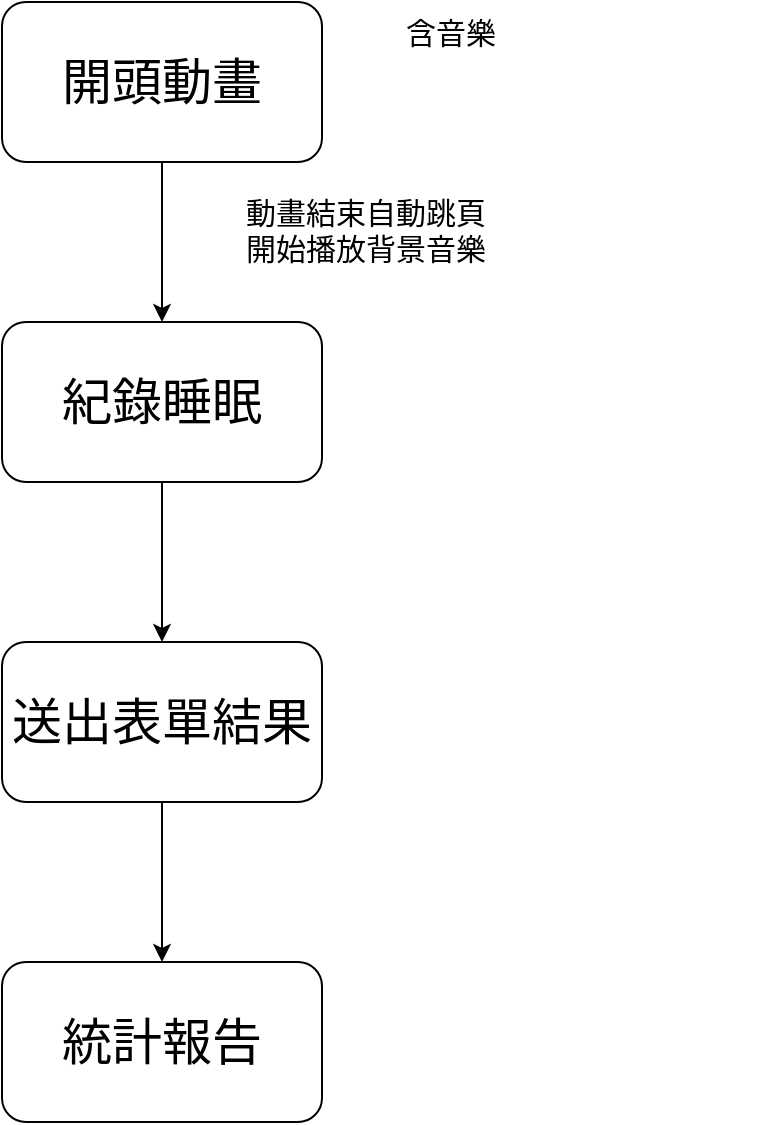 <mxfile version="14.6.13" type="device" pages="6"><diagram id="C5RBs43oDa-KdzZeNtuy" name="流程圖"><mxGraphModel dx="964" dy="607" grid="1" gridSize="10" guides="1" tooltips="1" connect="1" arrows="1" fold="1" page="1" pageScale="1" pageWidth="827" pageHeight="1169" math="0" shadow="0"><root><mxCell id="WIyWlLk6GJQsqaUBKTNV-0"/><mxCell id="WIyWlLk6GJQsqaUBKTNV-1" parent="WIyWlLk6GJQsqaUBKTNV-0"/><mxCell id="BU0Tjnw1ZsDAzmKuUTuy-10" style="edgeStyle=orthogonalEdgeStyle;rounded=0;orthogonalLoop=1;jettySize=auto;html=1;exitX=0.5;exitY=1;exitDx=0;exitDy=0;entryX=0.5;entryY=0;entryDx=0;entryDy=0;fontSize=25;" parent="WIyWlLk6GJQsqaUBKTNV-1" source="BU0Tjnw1ZsDAzmKuUTuy-0" target="BU0Tjnw1ZsDAzmKuUTuy-7" edge="1"><mxGeometry relative="1" as="geometry"/></mxCell><mxCell id="BU0Tjnw1ZsDAzmKuUTuy-0" value="&lt;p style=&quot;margin: 0in; font-family: &amp;quot;microsoft jhenghei&amp;quot;; font-size: 25px;&quot;&gt;開頭動畫&lt;/p&gt;" style="rounded=1;whiteSpace=wrap;html=1;fontSize=25;" parent="WIyWlLk6GJQsqaUBKTNV-1" vertex="1"><mxGeometry x="200" y="120" width="160" height="80" as="geometry"/></mxCell><mxCell id="BU0Tjnw1ZsDAzmKuUTuy-11" value="" style="edgeStyle=orthogonalEdgeStyle;rounded=0;orthogonalLoop=1;jettySize=auto;html=1;fontSize=25;" parent="WIyWlLk6GJQsqaUBKTNV-1" source="BU0Tjnw1ZsDAzmKuUTuy-7" target="BU0Tjnw1ZsDAzmKuUTuy-8" edge="1"><mxGeometry relative="1" as="geometry"/></mxCell><mxCell id="BU0Tjnw1ZsDAzmKuUTuy-7" value="&lt;p style=&quot;margin: 0in; font-family: &amp;quot;microsoft jhenghei&amp;quot;; font-size: 25px;&quot;&gt;紀錄睡眠&lt;/p&gt;" style="rounded=1;whiteSpace=wrap;html=1;fontSize=25;" parent="WIyWlLk6GJQsqaUBKTNV-1" vertex="1"><mxGeometry x="200" y="280" width="160" height="80" as="geometry"/></mxCell><mxCell id="BU0Tjnw1ZsDAzmKuUTuy-12" value="" style="edgeStyle=orthogonalEdgeStyle;rounded=0;orthogonalLoop=1;jettySize=auto;html=1;fontSize=25;" parent="WIyWlLk6GJQsqaUBKTNV-1" source="BU0Tjnw1ZsDAzmKuUTuy-8" target="BU0Tjnw1ZsDAzmKuUTuy-9" edge="1"><mxGeometry relative="1" as="geometry"/></mxCell><mxCell id="BU0Tjnw1ZsDAzmKuUTuy-8" value="&lt;p style=&quot;margin: 0in; font-family: &amp;quot;microsoft jhenghei&amp;quot;; font-size: 25px;&quot;&gt;送出表單結果&lt;/p&gt;" style="rounded=1;whiteSpace=wrap;html=1;fontSize=25;" parent="WIyWlLk6GJQsqaUBKTNV-1" vertex="1"><mxGeometry x="200" y="440" width="160" height="80" as="geometry"/></mxCell><mxCell id="BU0Tjnw1ZsDAzmKuUTuy-9" value="&lt;p style=&quot;margin: 0in; font-family: &amp;quot;microsoft jhenghei&amp;quot;; font-size: 25px;&quot;&gt;統計報告&lt;/p&gt;" style="rounded=1;whiteSpace=wrap;html=1;fontSize=25;" parent="WIyWlLk6GJQsqaUBKTNV-1" vertex="1"><mxGeometry x="200" y="600" width="160" height="80" as="geometry"/></mxCell><mxCell id="BU0Tjnw1ZsDAzmKuUTuy-13" value="&lt;p style=&quot;margin: 0in; font-family: &amp;quot;microsoft jhenghei&amp;quot;; font-size: 15px;&quot;&gt;含音樂&lt;/p&gt;" style="text;whiteSpace=wrap;html=1;fontSize=15;" parent="WIyWlLk6GJQsqaUBKTNV-1" vertex="1"><mxGeometry x="400" y="120" width="140" height="40" as="geometry"/></mxCell><mxCell id="BU0Tjnw1ZsDAzmKuUTuy-16" value="動畫結束自動跳頁&lt;br&gt;開始播放背景音樂" style="text;whiteSpace=wrap;html=1;fontSize=15;" parent="WIyWlLk6GJQsqaUBKTNV-1" vertex="1"><mxGeometry x="320" y="210" width="270" height="30" as="geometry"/></mxCell></root></mxGraphModel></diagram><diagram name="線框圖：範本" id="HRsArKAALGhQsocHNHV_"><mxGraphModel dx="964" dy="607" grid="1" gridSize="10" guides="1" tooltips="1" connect="1" arrows="1" fold="1" page="1" pageScale="1" pageWidth="827" pageHeight="1169" math="0" shadow="0"><root><mxCell id="8sLMwKIA0utTYx5JqA20-0"/><mxCell id="8sLMwKIA0utTYx5JqA20-1" parent="8sLMwKIA0utTYx5JqA20-0"/><mxCell id="828F-co8pEres5UYhfI1-0" value="紀錄睡眠" style="rounded=0;whiteSpace=wrap;html=1;strokeColor=#f0f0f0;fillColor=none;" vertex="1" parent="8sLMwKIA0utTYx5JqA20-1"><mxGeometry x="331" y="206" width="185" height="34" as="geometry"/></mxCell><mxCell id="828F-co8pEres5UYhfI1-1" value="" style="verticalLabelPosition=bottom;verticalAlign=top;html=1;shadow=0;dashed=0;strokeWidth=1;shape=mxgraph.android.phone2;strokeColor=#c0c0c0;" vertex="1" parent="8sLMwKIA0utTYx5JqA20-1"><mxGeometry x="324" y="170" width="200" height="390" as="geometry"/></mxCell><mxCell id="828F-co8pEres5UYhfI1-2" value="" style="align=left;fontSize=14;fontColor=#323232;fillColor=none;" vertex="1" parent="8sLMwKIA0utTYx5JqA20-1"><mxGeometry x="180" y="206" width="144" height="320" as="geometry"/></mxCell><mxCell id="828F-co8pEres5UYhfI1-3" value="Navbar" style="html=1;shadow=0;dashed=0;fillColor=none;strokeColor=none;perimeter=none;whiteSpace=wrap;resizeWidth=1;align=center;fontSize=18;" vertex="1" parent="828F-co8pEres5UYhfI1-2"><mxGeometry width="144" height="40" relative="1" as="geometry"><mxPoint x="10" y="8" as="offset"/></mxGeometry></mxCell><mxCell id="828F-co8pEres5UYhfI1-4" value="紀錄睡眠" style="html=1;shadow=0;dashed=0;shape=mxgraph.bootstrap.rrect;rSize=5;perimeter=none;whiteSpace=wrap;align=center;spacing=15;fontColor=#FFFFFF;fontSize=14;fillColor=none;" vertex="1" parent="828F-co8pEres5UYhfI1-2"><mxGeometry x="22" y="48.48" width="100" height="38.79" as="geometry"/></mxCell><mxCell id="828F-co8pEres5UYhfI1-5" value="統計報告" style="html=1;shadow=0;dashed=0;shape=mxgraph.bootstrap.rrect;rSize=5;perimeter=none;whiteSpace=wrap;align=center;spacing=15;fontColor=#FFFFFF;fontSize=14;fillColor=none;" vertex="1" parent="828F-co8pEres5UYhfI1-2"><mxGeometry x="22" y="104" width="100" height="38.79" as="geometry"/></mxCell><mxCell id="828F-co8pEres5UYhfI1-6" value="X" style="ellipse;whiteSpace=wrap;html=1;strokeColor=#f0f0f0;fillColor=none;" vertex="1" parent="828F-co8pEres5UYhfI1-2"><mxGeometry x="10" y="14" width="30" height="30" as="geometry"/></mxCell><mxCell id="828F-co8pEres5UYhfI1-7" value="" style="group" vertex="1" connectable="0" parent="8sLMwKIA0utTYx5JqA20-1"><mxGeometry x="340" y="210" width="30" height="30" as="geometry"/></mxCell><mxCell id="828F-co8pEres5UYhfI1-8" value="" style="ellipse;whiteSpace=wrap;html=1;strokeColor=#f0f0f0;fillColor=none;" vertex="1" parent="828F-co8pEres5UYhfI1-7"><mxGeometry width="30" height="30" as="geometry"/></mxCell><mxCell id="828F-co8pEres5UYhfI1-9" value="" style="group" vertex="1" connectable="0" parent="828F-co8pEres5UYhfI1-7"><mxGeometry x="10" y="10" width="10" height="10" as="geometry"/></mxCell><mxCell id="828F-co8pEres5UYhfI1-10" value="" style="endArrow=none;html=1;" edge="1" parent="828F-co8pEres5UYhfI1-9"><mxGeometry width="50" height="50" relative="1" as="geometry"><mxPoint x="10" as="sourcePoint"/><mxPoint as="targetPoint"/></mxGeometry></mxCell><mxCell id="828F-co8pEres5UYhfI1-11" value="" style="endArrow=none;html=1;" edge="1" parent="828F-co8pEres5UYhfI1-9"><mxGeometry width="50" height="50" relative="1" as="geometry"><mxPoint x="10" y="5" as="sourcePoint"/><mxPoint y="5" as="targetPoint"/></mxGeometry></mxCell><mxCell id="828F-co8pEres5UYhfI1-12" value="" style="endArrow=none;html=1;" edge="1" parent="828F-co8pEres5UYhfI1-9"><mxGeometry width="50" height="50" relative="1" as="geometry"><mxPoint x="10" y="10" as="sourcePoint"/><mxPoint y="10" as="targetPoint"/></mxGeometry></mxCell><mxCell id="828F-co8pEres5UYhfI1-13" value="Copyright 2021 Lex" style="rounded=0;whiteSpace=wrap;html=1;strokeColor=#f0f0f0;fillColor=none;" vertex="1" parent="8sLMwKIA0utTYx5JqA20-1"><mxGeometry x="331.5" y="492" width="185" height="34" as="geometry"/></mxCell></root></mxGraphModel></diagram><diagram id="u9A3Q7JW2Vyb-TYHHRUm" name="線框圖：開頭動畫"><mxGraphModel dx="964" dy="607" grid="1" gridSize="10" guides="1" tooltips="1" connect="1" arrows="1" fold="1" page="1" pageScale="1" pageWidth="827" pageHeight="1169" math="0" shadow="0"><root><mxCell id="VDpi5yHeAq-1FBzpeHPi-0"/><mxCell id="VDpi5yHeAq-1FBzpeHPi-1" parent="VDpi5yHeAq-1FBzpeHPi-0"/><mxCell id="phf13vo3Rmw6RFzt3ef5-19" value="" style="verticalLabelPosition=bottom;verticalAlign=top;html=1;shape=mxgraph.basic.rect;fillColor2=none;strokeWidth=1;size=20;indent=5;aspect=fixed;" parent="VDpi5yHeAq-1FBzpeHPi-1" vertex="1"><mxGeometry x="200" y="280" width="120.21" height="250" as="geometry"/></mxCell><mxCell id="US4fYbUHR-GjWG-WeyHc-3" value="" style="edgeStyle=orthogonalEdgeStyle;rounded=0;orthogonalLoop=1;jettySize=auto;html=1;" parent="VDpi5yHeAq-1FBzpeHPi-1" source="US4fYbUHR-GjWG-WeyHc-0" target="US4fYbUHR-GjWG-WeyHc-2" edge="1"><mxGeometry relative="1" as="geometry"/></mxCell><mxCell id="US4fYbUHR-GjWG-WeyHc-0" value="從手機桌面打開APP" style="rounded=1;whiteSpace=wrap;html=1;" parent="VDpi5yHeAq-1FBzpeHPi-1" vertex="1"><mxGeometry x="40" y="160" width="120" height="60" as="geometry"/></mxCell><mxCell id="r9o6zU_ugtrvNM2m2bPS-2" value="" style="edgeStyle=orthogonalEdgeStyle;rounded=0;orthogonalLoop=1;jettySize=auto;html=1;" parent="VDpi5yHeAq-1FBzpeHPi-1" source="US4fYbUHR-GjWG-WeyHc-1" target="r9o6zU_ugtrvNM2m2bPS-1" edge="1"><mxGeometry relative="1" as="geometry"/></mxCell><mxCell id="US4fYbUHR-GjWG-WeyHc-1" value="啟動背景樂的按鈕" style="rounded=1;whiteSpace=wrap;html=1;" parent="VDpi5yHeAq-1FBzpeHPi-1" vertex="1"><mxGeometry x="360" y="160" width="120" height="60" as="geometry"/></mxCell><mxCell id="r9o6zU_ugtrvNM2m2bPS-0" value="" style="edgeStyle=orthogonalEdgeStyle;rounded=0;orthogonalLoop=1;jettySize=auto;html=1;" parent="VDpi5yHeAq-1FBzpeHPi-1" source="US4fYbUHR-GjWG-WeyHc-2" target="US4fYbUHR-GjWG-WeyHc-1" edge="1"><mxGeometry relative="1" as="geometry"/></mxCell><mxCell id="US4fYbUHR-GjWG-WeyHc-2" value="CHROME內建載入頁面" style="rounded=1;whiteSpace=wrap;html=1;" parent="VDpi5yHeAq-1FBzpeHPi-1" vertex="1"><mxGeometry x="200" y="160" width="120" height="60" as="geometry"/></mxCell><mxCell id="lA6vZiFtrZdSgZ4j1E9U-19" value="" style="edgeStyle=orthogonalEdgeStyle;rounded=0;orthogonalLoop=1;jettySize=auto;html=1;" parent="VDpi5yHeAq-1FBzpeHPi-1" source="r9o6zU_ugtrvNM2m2bPS-1" target="lA6vZiFtrZdSgZ4j1E9U-18" edge="1"><mxGeometry relative="1" as="geometry"/></mxCell><mxCell id="r9o6zU_ugtrvNM2m2bPS-1" value="歡迎動畫&lt;br&gt;同時播放背景音樂&lt;br&gt;(循環播放)" style="rounded=1;whiteSpace=wrap;html=1;" parent="VDpi5yHeAq-1FBzpeHPi-1" vertex="1"><mxGeometry x="520" y="160" width="120" height="60" as="geometry"/></mxCell><mxCell id="r9o6zU_ugtrvNM2m2bPS-3" value="LOGO" style="ellipse;whiteSpace=wrap;html=1;aspect=fixed;" parent="VDpi5yHeAq-1FBzpeHPi-1" vertex="1"><mxGeometry x="235.11" y="380" width="50" height="50" as="geometry"/></mxCell><mxCell id="r9o6zU_ugtrvNM2m2bPS-4" value="睡眠紀錄APP" style="text;html=1;align=center;verticalAlign=middle;resizable=0;points=[];autosize=1;strokeColor=none;" parent="VDpi5yHeAq-1FBzpeHPi-1" vertex="1"><mxGeometry x="215" y="470" width="90" height="20" as="geometry"/></mxCell><mxCell id="r9o6zU_ugtrvNM2m2bPS-5" value="" style="verticalLabelPosition=bottom;verticalAlign=top;html=1;shape=mxgraph.basic.rect;fillColor2=none;strokeWidth=1;size=20;indent=5;aspect=fixed;" parent="VDpi5yHeAq-1FBzpeHPi-1" vertex="1"><mxGeometry x="360" y="280" width="120.21" height="250" as="geometry"/></mxCell><mxCell id="r9o6zU_ugtrvNM2m2bPS-6" value="" style="verticalLabelPosition=bottom;verticalAlign=top;html=1;shape=mxgraph.basic.rect;fillColor2=none;strokeWidth=1;size=20;indent=5;aspect=fixed;" parent="VDpi5yHeAq-1FBzpeHPi-1" vertex="1"><mxGeometry x="519.79" y="280" width="120.21" height="250" as="geometry"/></mxCell><mxCell id="r9o6zU_ugtrvNM2m2bPS-7" value="已經有內建載入的動畫了&lt;br&gt;考慮要不要再加我的自製動畫&lt;br&gt;感覺有點畫蛇添足&lt;br&gt;考慮到還是要加一個按鈕開啟音效&lt;br&gt;&lt;br&gt;所以在最一開始加一個頁面放按鈕以啟動背景樂&lt;br&gt;順便做個簡單的歡迎動畫&lt;br&gt;目的為酷炫及帥" style="text;html=1;align=center;verticalAlign=middle;resizable=0;points=[];autosize=1;strokeColor=none;" parent="VDpi5yHeAq-1FBzpeHPi-1" vertex="1"><mxGeometry x="125.11" y="15" width="270" height="110" as="geometry"/></mxCell><mxCell id="r9o6zU_ugtrvNM2m2bPS-10" value="" style="endArrow=none;dashed=1;html=1;" parent="VDpi5yHeAq-1FBzpeHPi-1" source="US4fYbUHR-GjWG-WeyHc-2" target="r9o6zU_ugtrvNM2m2bPS-7" edge="1"><mxGeometry width="50" height="50" relative="1" as="geometry"><mxPoint x="390" y="210" as="sourcePoint"/><mxPoint x="440" y="160" as="targetPoint"/></mxGeometry></mxCell><mxCell id="r9o6zU_ugtrvNM2m2bPS-11" value="紀錄睡眠" style="rounded=1;whiteSpace=wrap;html=1;" parent="VDpi5yHeAq-1FBzpeHPi-1" vertex="1"><mxGeometry x="380" y="362" width="80" height="30" as="geometry"/></mxCell><mxCell id="r9o6zU_ugtrvNM2m2bPS-12" value="統計報告" style="rounded=1;whiteSpace=wrap;html=1;" parent="VDpi5yHeAq-1FBzpeHPi-1" vertex="1"><mxGeometry x="380" y="414" width="80" height="30" as="geometry"/></mxCell><mxCell id="lA6vZiFtrZdSgZ4j1E9U-0" value="" style="strokeWidth=1;html=1;shadow=0;dashed=0;shape=transparent;strokeColor=#33b5e5" parent="VDpi5yHeAq-1FBzpeHPi-1" vertex="1"><mxGeometry x="389.5" y="460" width="61" height="10" as="geometry"/></mxCell><mxCell id="lA6vZiFtrZdSgZ4j1E9U-7" value="是否開啟音效" style="strokeColor=inherit;fillColor=inherit;gradientColor=inherit;shape=transparent;align=left;spacingLeft=10;fontSize=8;fontColor=#33b5e5;" parent="lA6vZiFtrZdSgZ4j1E9U-0" vertex="1"><mxGeometry width="61" height="10" as="geometry"/></mxCell><mxCell id="lA6vZiFtrZdSgZ4j1E9U-8" value="" style="strokeColor=inherit;fillColor=inherit;gradientColor=inherit;shape=transparent;" parent="lA6vZiFtrZdSgZ4j1E9U-7" vertex="1"><mxGeometry y="4.8" as="geometry"/></mxCell><mxCell id="lA6vZiFtrZdSgZ4j1E9U-9" value="" style="strokeColor=inherit;fillColor=inherit;gradientColor=inherit;strokeWidth=1;html=1;shadow=0;dashed=0;shape=mxgraph.android.checkbox;rSize=0;resizable=0;" parent="lA6vZiFtrZdSgZ4j1E9U-8" vertex="1"><mxGeometry x="2.5" y="-2.5" width="5" height="5" as="geometry"/></mxCell><mxCell id="lA6vZiFtrZdSgZ4j1E9U-13" value="LOGO" style="ellipse;whiteSpace=wrap;html=1;aspect=fixed;" parent="VDpi5yHeAq-1FBzpeHPi-1" vertex="1"><mxGeometry x="555" y="342" width="50" height="50" as="geometry"/></mxCell><mxCell id="lA6vZiFtrZdSgZ4j1E9U-14" value="&lt;font style=&quot;font-size: 10px&quot;&gt;睡眠紀錄APP&lt;/font&gt;" style="text;html=1;align=center;verticalAlign=middle;resizable=0;points=[];autosize=1;strokeColor=none;" parent="VDpi5yHeAq-1FBzpeHPi-1" vertex="1"><mxGeometry x="540" y="395" width="80" height="20" as="geometry"/></mxCell><mxCell id="lA6vZiFtrZdSgZ4j1E9U-15" value="早安！&lt;br&gt;今天一起加油吧！" style="text;html=1;align=center;verticalAlign=middle;resizable=0;points=[];autosize=1;strokeColor=none;" parent="VDpi5yHeAq-1FBzpeHPi-1" vertex="1"><mxGeometry x="525" y="430" width="110" height="30" as="geometry"/></mxCell><mxCell id="lA6vZiFtrZdSgZ4j1E9U-16" value="" style="endArrow=none;dashed=1;html=1;dashPattern=1 3;strokeWidth=2;" parent="VDpi5yHeAq-1FBzpeHPi-1" source="lA6vZiFtrZdSgZ4j1E9U-17" target="lA6vZiFtrZdSgZ4j1E9U-15" edge="1"><mxGeometry width="50" height="50" relative="1" as="geometry"><mxPoint x="580" y="610" as="sourcePoint"/><mxPoint x="500" y="250" as="targetPoint"/></mxGeometry></mxCell><mxCell id="lA6vZiFtrZdSgZ4j1E9U-17" value="之後可以考慮修改文字&lt;br&gt;每天隨機替換" style="text;html=1;align=center;verticalAlign=middle;resizable=0;points=[];autosize=1;strokeColor=none;" parent="VDpi5yHeAq-1FBzpeHPi-1" vertex="1"><mxGeometry x="509.89" y="595" width="140" height="30" as="geometry"/></mxCell><mxCell id="lA6vZiFtrZdSgZ4j1E9U-18" value="進入到按鈕指定頁面" style="rounded=1;whiteSpace=wrap;html=1;" parent="VDpi5yHeAq-1FBzpeHPi-1" vertex="1"><mxGeometry x="680" y="160" width="120" height="60" as="geometry"/></mxCell></root></mxGraphModel></diagram><diagram name="線框圖：紀錄睡眠" id="1OAfbXpKXJ9dyud3rbXp"><mxGraphModel dx="803" dy="506" grid="1" gridSize="10" guides="1" tooltips="1" connect="1" arrows="1" fold="1" page="1" pageScale="1" pageWidth="827" pageHeight="1169" math="0" shadow="0"><root><mxCell id="EWHpCsUUY8BilIPwsffD-0"/><mxCell id="EWHpCsUUY8BilIPwsffD-1" parent="EWHpCsUUY8BilIPwsffD-0"/><mxCell id="zQdNwPE-y-bJNG8A06VR-7" value="紀錄睡眠" style="rounded=0;whiteSpace=wrap;html=1;strokeColor=#f0f0f0;fillColor=none;" vertex="1" parent="EWHpCsUUY8BilIPwsffD-1"><mxGeometry x="331" y="206" width="185" height="34" as="geometry"/></mxCell><mxCell id="Ipka7rXlspC_OcQds1gG-7" value="" style="verticalLabelPosition=bottom;verticalAlign=top;html=1;shadow=0;dashed=0;strokeWidth=1;shape=mxgraph.android.phone2;strokeColor=#c0c0c0;" vertex="1" parent="EWHpCsUUY8BilIPwsffD-1"><mxGeometry x="324" y="170" width="200" height="390" as="geometry"/></mxCell><mxCell id="Ipka7rXlspC_OcQds1gG-10" value="" style="align=left;fontSize=14;fontColor=#323232;fillColor=none;" vertex="1" parent="EWHpCsUUY8BilIPwsffD-1"><mxGeometry x="180" y="206" width="144" height="320" as="geometry"/></mxCell><mxCell id="Ipka7rXlspC_OcQds1gG-11" value="Navbar" style="html=1;shadow=0;dashed=0;fillColor=none;strokeColor=none;perimeter=none;whiteSpace=wrap;resizeWidth=1;align=center;fontSize=18;" vertex="1" parent="Ipka7rXlspC_OcQds1gG-10"><mxGeometry width="144" height="40" relative="1" as="geometry"><mxPoint x="10" y="8" as="offset"/></mxGeometry></mxCell><mxCell id="Ipka7rXlspC_OcQds1gG-13" value="紀錄睡眠" style="html=1;shadow=0;dashed=0;shape=mxgraph.bootstrap.rrect;rSize=5;perimeter=none;whiteSpace=wrap;align=center;spacing=15;fontColor=#FFFFFF;fontSize=14;fillColor=none;" vertex="1" parent="Ipka7rXlspC_OcQds1gG-10"><mxGeometry x="22" y="48.48" width="100" height="38.79" as="geometry"/></mxCell><mxCell id="zQdNwPE-y-bJNG8A06VR-0" value="統計報告" style="html=1;shadow=0;dashed=0;shape=mxgraph.bootstrap.rrect;rSize=5;perimeter=none;whiteSpace=wrap;align=center;spacing=15;fontColor=#FFFFFF;fontSize=14;fillColor=none;" vertex="1" parent="Ipka7rXlspC_OcQds1gG-10"><mxGeometry x="22" y="104" width="100" height="38.79" as="geometry"/></mxCell><mxCell id="zQdNwPE-y-bJNG8A06VR-4" value="X" style="ellipse;whiteSpace=wrap;html=1;strokeColor=#f0f0f0;fillColor=none;" vertex="1" parent="Ipka7rXlspC_OcQds1gG-10"><mxGeometry x="10" y="14" width="30" height="30" as="geometry"/></mxCell><mxCell id="zQdNwPE-y-bJNG8A06VR-12" value="" style="group" vertex="1" connectable="0" parent="EWHpCsUUY8BilIPwsffD-1"><mxGeometry x="340" y="210" width="30" height="30" as="geometry"/></mxCell><mxCell id="zQdNwPE-y-bJNG8A06VR-6" value="" style="ellipse;whiteSpace=wrap;html=1;strokeColor=#f0f0f0;fillColor=none;" vertex="1" parent="zQdNwPE-y-bJNG8A06VR-12"><mxGeometry width="30" height="30" as="geometry"/></mxCell><mxCell id="zQdNwPE-y-bJNG8A06VR-11" value="" style="group" vertex="1" connectable="0" parent="zQdNwPE-y-bJNG8A06VR-12"><mxGeometry x="10" y="10" width="10" height="10" as="geometry"/></mxCell><mxCell id="zQdNwPE-y-bJNG8A06VR-8" value="" style="endArrow=none;html=1;" edge="1" parent="zQdNwPE-y-bJNG8A06VR-11"><mxGeometry width="50" height="50" relative="1" as="geometry"><mxPoint x="10" as="sourcePoint"/><mxPoint as="targetPoint"/></mxGeometry></mxCell><mxCell id="zQdNwPE-y-bJNG8A06VR-9" value="" style="endArrow=none;html=1;" edge="1" parent="zQdNwPE-y-bJNG8A06VR-11"><mxGeometry width="50" height="50" relative="1" as="geometry"><mxPoint x="10" y="5" as="sourcePoint"/><mxPoint y="5" as="targetPoint"/></mxGeometry></mxCell><mxCell id="zQdNwPE-y-bJNG8A06VR-10" value="" style="endArrow=none;html=1;" edge="1" parent="zQdNwPE-y-bJNG8A06VR-11"><mxGeometry width="50" height="50" relative="1" as="geometry"><mxPoint x="10" y="10" as="sourcePoint"/><mxPoint y="10" as="targetPoint"/></mxGeometry></mxCell><mxCell id="zQdNwPE-y-bJNG8A06VR-13" value="Copyright 2021 Lex" style="rounded=0;whiteSpace=wrap;html=1;strokeColor=#f0f0f0;fillColor=none;" vertex="1" parent="EWHpCsUUY8BilIPwsffD-1"><mxGeometry x="331.5" y="492" width="185" height="34" as="geometry"/></mxCell><mxCell id="3F194qCyz5iL-0gv_oPl-0" value="日期" style="rounded=1;whiteSpace=wrap;html=1;strokeColor=#f0f0f0;fillColor=none;" vertex="1" parent="EWHpCsUUY8BilIPwsffD-1"><mxGeometry x="394" y="250" width="60" height="30" as="geometry"/></mxCell><mxCell id="3F194qCyz5iL-0gv_oPl-1" value="起床時間" style="rounded=1;whiteSpace=wrap;html=1;strokeColor=#f0f0f0;fillColor=none;" vertex="1" parent="EWHpCsUUY8BilIPwsffD-1"><mxGeometry x="354" y="300" width="60" height="30" as="geometry"/></mxCell><mxCell id="3F194qCyz5iL-0gv_oPl-4" value="睡眠時間" style="rounded=1;whiteSpace=wrap;html=1;strokeColor=#f0f0f0;fillColor=none;" vertex="1" parent="EWHpCsUUY8BilIPwsffD-1"><mxGeometry x="430" y="300" width="60" height="30" as="geometry"/></mxCell><mxCell id="3F194qCyz5iL-0gv_oPl-5" value="" style="endArrow=none;dashed=1;html=1;dashPattern=1 3;strokeWidth=2;exitX=1;exitY=0.5;exitDx=0;exitDy=0;entryX=0;entryY=0.5;entryDx=0;entryDy=0;" edge="1" parent="EWHpCsUUY8BilIPwsffD-1" source="3F194qCyz5iL-0gv_oPl-4" target="3F194qCyz5iL-0gv_oPl-7"><mxGeometry width="50" height="50" relative="1" as="geometry"><mxPoint x="500" y="380" as="sourcePoint"/><mxPoint x="560" y="315" as="targetPoint"/></mxGeometry></mxCell><mxCell id="3F194qCyz5iL-0gv_oPl-7" value="考慮使用滑竿或時間元件" style="rounded=1;whiteSpace=wrap;html=1;strokeColor=#f0f0f0;fillColor=none;" vertex="1" parent="EWHpCsUUY8BilIPwsffD-1"><mxGeometry x="560" y="294.75" width="120" height="40.5" as="geometry"/></mxCell><mxCell id="3F194qCyz5iL-0gv_oPl-8" value="" style="rounded=1;whiteSpace=wrap;html=1;strokeColor=#f0f0f0;fillColor=none;" vertex="1" parent="EWHpCsUUY8BilIPwsffD-1"><mxGeometry x="354" y="350" width="136" height="30" as="geometry"/></mxCell><mxCell id="3F194qCyz5iL-0gv_oPl-9" value="" style="endArrow=none;dashed=1;html=1;dashPattern=1 3;strokeWidth=2;exitX=1;exitY=0.5;exitDx=0;exitDy=0;entryX=0;entryY=0.5;entryDx=0;entryDy=0;" edge="1" parent="EWHpCsUUY8BilIPwsffD-1" target="3F194qCyz5iL-0gv_oPl-10" source="3F194qCyz5iL-0gv_oPl-8"><mxGeometry width="50" height="50" relative="1" as="geometry"><mxPoint x="490" y="465.5" as="sourcePoint"/><mxPoint x="570" y="425.5" as="targetPoint"/></mxGeometry></mxCell><mxCell id="3F194qCyz5iL-0gv_oPl-10" value="睡眠品質&lt;br&gt;複選&lt;br&gt;JS課本17-10按鈕選項" style="rounded=1;whiteSpace=wrap;html=1;strokeColor=#f0f0f0;fillColor=none;" vertex="1" parent="EWHpCsUUY8BilIPwsffD-1"><mxGeometry x="560" y="340.75" width="120" height="50.5" as="geometry"/></mxCell><mxCell id="3F194qCyz5iL-0gv_oPl-12" value="很好" style="rounded=1;whiteSpace=wrap;html=1;strokeColor=#f0f0f0;fillColor=none;" vertex="1" parent="EWHpCsUUY8BilIPwsffD-1"><mxGeometry x="354" y="351" width="46" height="30" as="geometry"/></mxCell><mxCell id="3F194qCyz5iL-0gv_oPl-13" value="普通" style="rounded=1;whiteSpace=wrap;html=1;strokeColor=#f0f0f0;fillColor=none;" vertex="1" parent="EWHpCsUUY8BilIPwsffD-1"><mxGeometry x="401" y="350" width="41" height="30" as="geometry"/></mxCell><mxCell id="3F194qCyz5iL-0gv_oPl-14" value="不好" style="rounded=1;whiteSpace=wrap;html=1;strokeColor=#f0f0f0;fillColor=none;" vertex="1" parent="EWHpCsUUY8BilIPwsffD-1"><mxGeometry x="444" y="350" width="46" height="30" as="geometry"/></mxCell><mxCell id="3F194qCyz5iL-0gv_oPl-16" value="文字記錄" style="rounded=1;whiteSpace=wrap;html=1;strokeColor=#f0f0f0;fillColor=none;" vertex="1" parent="EWHpCsUUY8BilIPwsffD-1"><mxGeometry x="354" y="400" width="136" height="40" as="geometry"/></mxCell><mxCell id="3F194qCyz5iL-0gv_oPl-18" value="儲存紀錄" style="rounded=1;whiteSpace=wrap;html=1;strokeColor=#f0f0f0;fillColor=none;" vertex="1" parent="EWHpCsUUY8BilIPwsffD-1"><mxGeometry x="398.5" y="450" width="50" height="30" as="geometry"/></mxCell><mxCell id="3F194qCyz5iL-0gv_oPl-19" value="&lt;a href=&quot;https://docs.google.com/forms/d/e/1FAIpQLSc5uE1o6OwqkkSVZX54q9BXK-6LL8O3uSaV7zmLg14Jhr94JA/formResponse&quot;&gt;請參考上一個版本的睡眠紀錄&lt;/a&gt;" style="rounded=1;html=1;strokeColor=#f0f0f0;align=left;whiteSpace=wrap;fillColor=#FFD966;" vertex="1" parent="EWHpCsUUY8BilIPwsffD-1"><mxGeometry x="350" y="50" width="166" height="70" as="geometry"/></mxCell><mxCell id="3F194qCyz5iL-0gv_oPl-20" value="" style="endArrow=none;dashed=1;html=1;dashPattern=1 3;strokeWidth=2;exitX=1;exitY=0.5;exitDx=0;exitDy=0;entryX=0;entryY=0.5;entryDx=0;entryDy=0;" edge="1" parent="EWHpCsUUY8BilIPwsffD-1" target="3F194qCyz5iL-0gv_oPl-21" source="3F194qCyz5iL-0gv_oPl-19"><mxGeometry width="50" height="50" relative="1" as="geometry"><mxPoint x="520.5" y="120" as="sourcePoint"/><mxPoint x="599.5" y="170.5" as="targetPoint"/></mxGeometry></mxCell><mxCell id="3F194qCyz5iL-0gv_oPl-21" value="上個版本為了避免點案次數太多所以避開下拉式選單&lt;br&gt;但是這樣造成版面雜亂，太多東西拉成版面要上下滑動，一個簡單的紀錄搞的感覺要寫很多東西&lt;br&gt;所以這次把所有的表單元件壓縮到一頁裡面，在頁面簡潔跟簡化輸入中間平衡，優先考慮頁面簡潔" style="rounded=1;whiteSpace=wrap;html=1;strokeColor=#f0f0f0;fillColor=none;align=left;" vertex="1" parent="EWHpCsUUY8BilIPwsffD-1"><mxGeometry x="560" y="35" width="350" height="100" as="geometry"/></mxCell><mxCell id="3F194qCyz5iL-0gv_oPl-23" style="edgeStyle=orthogonalEdgeStyle;rounded=0;orthogonalLoop=1;jettySize=auto;html=1;exitX=0.5;exitY=1;exitDx=0;exitDy=0;" edge="1" parent="EWHpCsUUY8BilIPwsffD-1" source="3F194qCyz5iL-0gv_oPl-21" target="3F194qCyz5iL-0gv_oPl-21"><mxGeometry relative="1" as="geometry"/></mxCell><mxCell id="3F194qCyz5iL-0gv_oPl-24" value="" style="endArrow=none;dashed=1;html=1;dashPattern=1 3;strokeWidth=2;exitX=1;exitY=0.5;exitDx=0;exitDy=0;entryX=0;entryY=0.5;entryDx=0;entryDy=0;" edge="1" parent="EWHpCsUUY8BilIPwsffD-1" target="3F194qCyz5iL-0gv_oPl-25" source="3F194qCyz5iL-0gv_oPl-0"><mxGeometry width="50" height="50" relative="1" as="geometry"><mxPoint x="490" y="265" as="sourcePoint"/><mxPoint x="560" y="265" as="targetPoint"/></mxGeometry></mxCell><mxCell id="3F194qCyz5iL-0gv_oPl-25" value="自動填入當天日期" style="rounded=1;whiteSpace=wrap;html=1;strokeColor=#f0f0f0;fillColor=none;" vertex="1" parent="EWHpCsUUY8BilIPwsffD-1"><mxGeometry x="560" y="244.75" width="120" height="40.5" as="geometry"/></mxCell></root></mxGraphModel></diagram><diagram name="線框圖：送出表單結果" id="1gloARA_E131mRG7xHn2"><mxGraphModel dx="964" dy="607" grid="1" gridSize="10" guides="1" tooltips="1" connect="1" arrows="1" fold="1" page="1" pageScale="1" pageWidth="827" pageHeight="1169" math="0" shadow="0"><root><mxCell id="0DVgeGbaMv6peM8l4drI-0"/><mxCell id="0DVgeGbaMv6peM8l4drI-1" parent="0DVgeGbaMv6peM8l4drI-0"/><mxCell id="7PHP2CosRCu3bPbpC7AQ-0" value="紀錄睡眠" style="rounded=0;whiteSpace=wrap;html=1;strokeColor=#f0f0f0;fillColor=none;" vertex="1" parent="0DVgeGbaMv6peM8l4drI-1"><mxGeometry x="331" y="206" width="185" height="34" as="geometry"/></mxCell><mxCell id="7PHP2CosRCu3bPbpC7AQ-1" value="" style="verticalLabelPosition=bottom;verticalAlign=top;html=1;shadow=0;dashed=0;strokeWidth=1;shape=mxgraph.android.phone2;strokeColor=#c0c0c0;" vertex="1" parent="0DVgeGbaMv6peM8l4drI-1"><mxGeometry x="324" y="170" width="200" height="390" as="geometry"/></mxCell><mxCell id="7PHP2CosRCu3bPbpC7AQ-2" value="" style="align=left;fontSize=14;fontColor=#323232;fillColor=none;" vertex="1" parent="0DVgeGbaMv6peM8l4drI-1"><mxGeometry x="180" y="206" width="144" height="320" as="geometry"/></mxCell><mxCell id="7PHP2CosRCu3bPbpC7AQ-3" value="Navbar" style="html=1;shadow=0;dashed=0;fillColor=none;strokeColor=none;perimeter=none;whiteSpace=wrap;resizeWidth=1;align=center;fontSize=18;" vertex="1" parent="7PHP2CosRCu3bPbpC7AQ-2"><mxGeometry width="144" height="40" relative="1" as="geometry"><mxPoint x="10" y="8" as="offset"/></mxGeometry></mxCell><mxCell id="7PHP2CosRCu3bPbpC7AQ-4" value="紀錄睡眠" style="html=1;shadow=0;dashed=0;shape=mxgraph.bootstrap.rrect;rSize=5;perimeter=none;whiteSpace=wrap;align=center;spacing=15;fontColor=#FFFFFF;fontSize=14;fillColor=none;" vertex="1" parent="7PHP2CosRCu3bPbpC7AQ-2"><mxGeometry x="22" y="48.48" width="100" height="38.79" as="geometry"/></mxCell><mxCell id="7PHP2CosRCu3bPbpC7AQ-5" value="統計報告" style="html=1;shadow=0;dashed=0;shape=mxgraph.bootstrap.rrect;rSize=5;perimeter=none;whiteSpace=wrap;align=center;spacing=15;fontColor=#FFFFFF;fontSize=14;fillColor=none;" vertex="1" parent="7PHP2CosRCu3bPbpC7AQ-2"><mxGeometry x="22" y="104" width="100" height="38.79" as="geometry"/></mxCell><mxCell id="7PHP2CosRCu3bPbpC7AQ-6" value="X" style="ellipse;whiteSpace=wrap;html=1;strokeColor=#f0f0f0;fillColor=none;" vertex="1" parent="7PHP2CosRCu3bPbpC7AQ-2"><mxGeometry x="10" y="14" width="30" height="30" as="geometry"/></mxCell><mxCell id="7PHP2CosRCu3bPbpC7AQ-7" value="" style="group" vertex="1" connectable="0" parent="0DVgeGbaMv6peM8l4drI-1"><mxGeometry x="340" y="210" width="30" height="30" as="geometry"/></mxCell><mxCell id="7PHP2CosRCu3bPbpC7AQ-8" value="" style="ellipse;whiteSpace=wrap;html=1;strokeColor=#f0f0f0;fillColor=none;" vertex="1" parent="7PHP2CosRCu3bPbpC7AQ-7"><mxGeometry width="30" height="30" as="geometry"/></mxCell><mxCell id="7PHP2CosRCu3bPbpC7AQ-9" value="" style="group" vertex="1" connectable="0" parent="7PHP2CosRCu3bPbpC7AQ-7"><mxGeometry x="10" y="10" width="10" height="10" as="geometry"/></mxCell><mxCell id="7PHP2CosRCu3bPbpC7AQ-10" value="" style="endArrow=none;html=1;" edge="1" parent="7PHP2CosRCu3bPbpC7AQ-9"><mxGeometry width="50" height="50" relative="1" as="geometry"><mxPoint x="10" as="sourcePoint"/><mxPoint as="targetPoint"/></mxGeometry></mxCell><mxCell id="7PHP2CosRCu3bPbpC7AQ-11" value="" style="endArrow=none;html=1;" edge="1" parent="7PHP2CosRCu3bPbpC7AQ-9"><mxGeometry width="50" height="50" relative="1" as="geometry"><mxPoint x="10" y="5" as="sourcePoint"/><mxPoint y="5" as="targetPoint"/></mxGeometry></mxCell><mxCell id="7PHP2CosRCu3bPbpC7AQ-12" value="" style="endArrow=none;html=1;" edge="1" parent="7PHP2CosRCu3bPbpC7AQ-9"><mxGeometry width="50" height="50" relative="1" as="geometry"><mxPoint x="10" y="10" as="sourcePoint"/><mxPoint y="10" as="targetPoint"/></mxGeometry></mxCell><mxCell id="7PHP2CosRCu3bPbpC7AQ-13" value="Copyright 2021 Lex" style="rounded=0;whiteSpace=wrap;html=1;strokeColor=#f0f0f0;fillColor=none;" vertex="1" parent="0DVgeGbaMv6peM8l4drI-1"><mxGeometry x="331.5" y="492" width="185" height="34" as="geometry"/></mxCell></root></mxGraphModel></diagram><diagram name="線框圖：統計報告" id="YYBHsZ3D7GzH2_F34orv"><mxGraphModel dx="964" dy="607" grid="1" gridSize="10" guides="1" tooltips="1" connect="1" arrows="1" fold="1" page="1" pageScale="1" pageWidth="827" pageHeight="1169" math="0" shadow="0"><root><mxCell id="EeI7ALT5uVeWtcvJgcc3-0"/><mxCell id="EeI7ALT5uVeWtcvJgcc3-1" parent="EeI7ALT5uVeWtcvJgcc3-0"/><mxCell id="HMq7oeAJsPzijj8Rnw94-0" value="紀錄睡眠" style="rounded=0;whiteSpace=wrap;html=1;strokeColor=#f0f0f0;fillColor=none;" vertex="1" parent="EeI7ALT5uVeWtcvJgcc3-1"><mxGeometry x="331" y="206" width="185" height="34" as="geometry"/></mxCell><mxCell id="HMq7oeAJsPzijj8Rnw94-1" value="" style="verticalLabelPosition=bottom;verticalAlign=top;html=1;shadow=0;dashed=0;strokeWidth=1;shape=mxgraph.android.phone2;strokeColor=#c0c0c0;" vertex="1" parent="EeI7ALT5uVeWtcvJgcc3-1"><mxGeometry x="324" y="170" width="200" height="390" as="geometry"/></mxCell><mxCell id="HMq7oeAJsPzijj8Rnw94-2" value="" style="align=left;fontSize=14;fontColor=#323232;fillColor=none;" vertex="1" parent="EeI7ALT5uVeWtcvJgcc3-1"><mxGeometry x="180" y="206" width="144" height="320" as="geometry"/></mxCell><mxCell id="HMq7oeAJsPzijj8Rnw94-3" value="Navbar" style="html=1;shadow=0;dashed=0;fillColor=none;strokeColor=none;perimeter=none;whiteSpace=wrap;resizeWidth=1;align=center;fontSize=18;" vertex="1" parent="HMq7oeAJsPzijj8Rnw94-2"><mxGeometry width="144" height="40" relative="1" as="geometry"><mxPoint x="10" y="8" as="offset"/></mxGeometry></mxCell><mxCell id="HMq7oeAJsPzijj8Rnw94-4" value="紀錄睡眠" style="html=1;shadow=0;dashed=0;shape=mxgraph.bootstrap.rrect;rSize=5;perimeter=none;whiteSpace=wrap;align=center;spacing=15;fontColor=#FFFFFF;fontSize=14;fillColor=none;" vertex="1" parent="HMq7oeAJsPzijj8Rnw94-2"><mxGeometry x="22" y="48.48" width="100" height="38.79" as="geometry"/></mxCell><mxCell id="HMq7oeAJsPzijj8Rnw94-5" value="統計報告" style="html=1;shadow=0;dashed=0;shape=mxgraph.bootstrap.rrect;rSize=5;perimeter=none;whiteSpace=wrap;align=center;spacing=15;fontColor=#FFFFFF;fontSize=14;fillColor=none;" vertex="1" parent="HMq7oeAJsPzijj8Rnw94-2"><mxGeometry x="22" y="104" width="100" height="38.79" as="geometry"/></mxCell><mxCell id="HMq7oeAJsPzijj8Rnw94-6" value="X" style="ellipse;whiteSpace=wrap;html=1;strokeColor=#f0f0f0;fillColor=none;" vertex="1" parent="HMq7oeAJsPzijj8Rnw94-2"><mxGeometry x="10" y="14" width="30" height="30" as="geometry"/></mxCell><mxCell id="HMq7oeAJsPzijj8Rnw94-7" value="" style="group" vertex="1" connectable="0" parent="EeI7ALT5uVeWtcvJgcc3-1"><mxGeometry x="340" y="210" width="30" height="30" as="geometry"/></mxCell><mxCell id="HMq7oeAJsPzijj8Rnw94-8" value="" style="ellipse;whiteSpace=wrap;html=1;strokeColor=#f0f0f0;fillColor=none;" vertex="1" parent="HMq7oeAJsPzijj8Rnw94-7"><mxGeometry width="30" height="30" as="geometry"/></mxCell><mxCell id="HMq7oeAJsPzijj8Rnw94-9" value="" style="group" vertex="1" connectable="0" parent="HMq7oeAJsPzijj8Rnw94-7"><mxGeometry x="10" y="10" width="10" height="10" as="geometry"/></mxCell><mxCell id="HMq7oeAJsPzijj8Rnw94-10" value="" style="endArrow=none;html=1;" edge="1" parent="HMq7oeAJsPzijj8Rnw94-9"><mxGeometry width="50" height="50" relative="1" as="geometry"><mxPoint x="10" as="sourcePoint"/><mxPoint as="targetPoint"/></mxGeometry></mxCell><mxCell id="HMq7oeAJsPzijj8Rnw94-11" value="" style="endArrow=none;html=1;" edge="1" parent="HMq7oeAJsPzijj8Rnw94-9"><mxGeometry width="50" height="50" relative="1" as="geometry"><mxPoint x="10" y="5" as="sourcePoint"/><mxPoint y="5" as="targetPoint"/></mxGeometry></mxCell><mxCell id="HMq7oeAJsPzijj8Rnw94-12" value="" style="endArrow=none;html=1;" edge="1" parent="HMq7oeAJsPzijj8Rnw94-9"><mxGeometry width="50" height="50" relative="1" as="geometry"><mxPoint x="10" y="10" as="sourcePoint"/><mxPoint y="10" as="targetPoint"/></mxGeometry></mxCell><mxCell id="HMq7oeAJsPzijj8Rnw94-13" value="Copyright 2021 Lex" style="rounded=0;whiteSpace=wrap;html=1;strokeColor=#f0f0f0;fillColor=none;" vertex="1" parent="EeI7ALT5uVeWtcvJgcc3-1"><mxGeometry x="331.5" y="492" width="185" height="34" as="geometry"/></mxCell></root></mxGraphModel></diagram></mxfile>